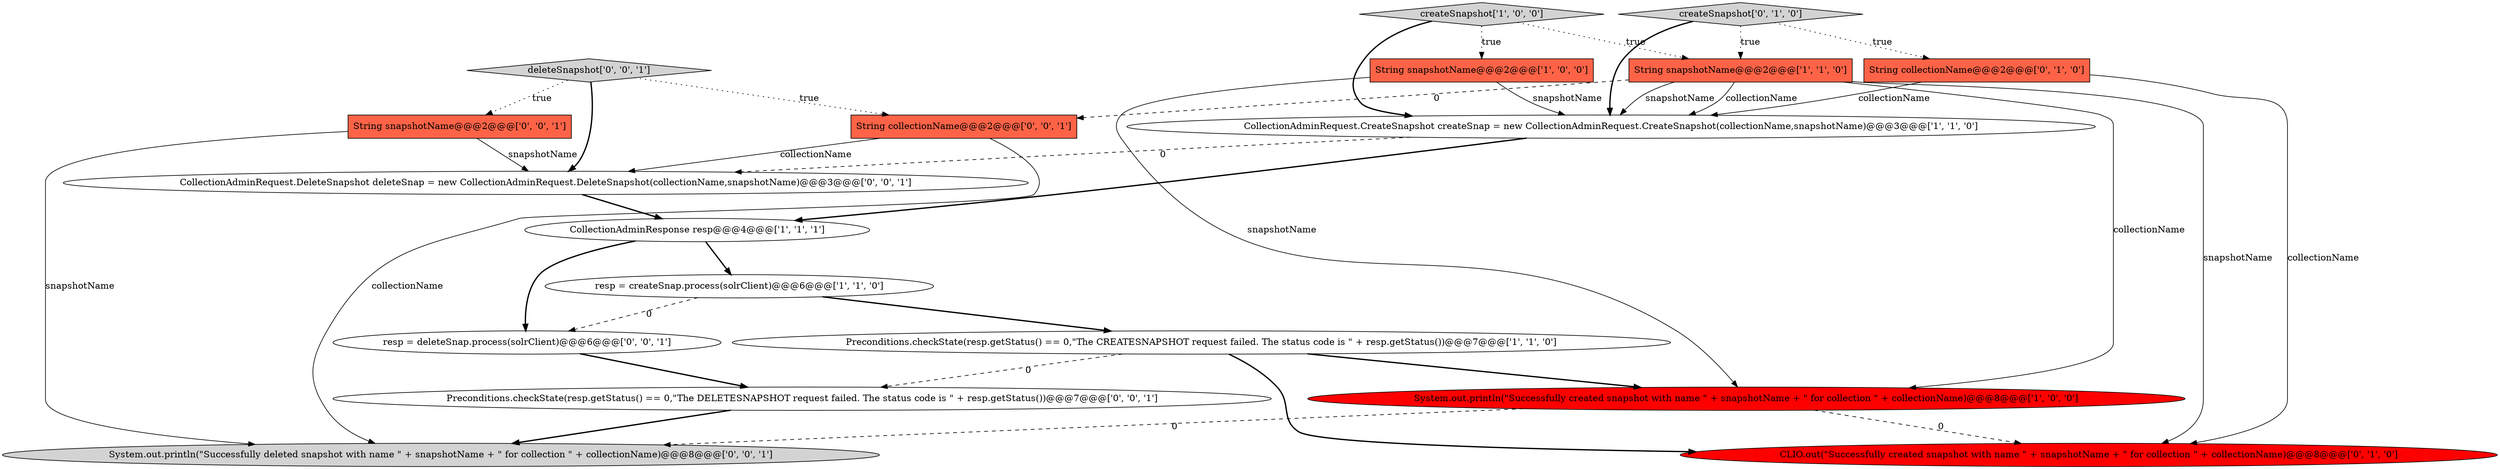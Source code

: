 digraph {
8 [style = filled, label = "CLIO.out(\"Successfully created snapshot with name \" + snapshotName + \" for collection \" + collectionName)@@@8@@@['0', '1', '0']", fillcolor = red, shape = ellipse image = "AAA1AAABBB2BBB"];
1 [style = filled, label = "String snapshotName@@@2@@@['1', '0', '0']", fillcolor = tomato, shape = box image = "AAA0AAABBB1BBB"];
13 [style = filled, label = "CollectionAdminRequest.DeleteSnapshot deleteSnap = new CollectionAdminRequest.DeleteSnapshot(collectionName,snapshotName)@@@3@@@['0', '0', '1']", fillcolor = white, shape = ellipse image = "AAA0AAABBB3BBB"];
15 [style = filled, label = "resp = deleteSnap.process(solrClient)@@@6@@@['0', '0', '1']", fillcolor = white, shape = ellipse image = "AAA0AAABBB3BBB"];
3 [style = filled, label = "String snapshotName@@@2@@@['1', '1', '0']", fillcolor = tomato, shape = box image = "AAA0AAABBB1BBB"];
7 [style = filled, label = "createSnapshot['1', '0', '0']", fillcolor = lightgray, shape = diamond image = "AAA0AAABBB1BBB"];
2 [style = filled, label = "Preconditions.checkState(resp.getStatus() == 0,\"The CREATESNAPSHOT request failed. The status code is \" + resp.getStatus())@@@7@@@['1', '1', '0']", fillcolor = white, shape = ellipse image = "AAA0AAABBB1BBB"];
9 [style = filled, label = "String collectionName@@@2@@@['0', '1', '0']", fillcolor = tomato, shape = box image = "AAA0AAABBB2BBB"];
5 [style = filled, label = "System.out.println(\"Successfully created snapshot with name \" + snapshotName + \" for collection \" + collectionName)@@@8@@@['1', '0', '0']", fillcolor = red, shape = ellipse image = "AAA1AAABBB1BBB"];
4 [style = filled, label = "CollectionAdminResponse resp@@@4@@@['1', '1', '1']", fillcolor = white, shape = ellipse image = "AAA0AAABBB1BBB"];
16 [style = filled, label = "String snapshotName@@@2@@@['0', '0', '1']", fillcolor = tomato, shape = box image = "AAA0AAABBB3BBB"];
11 [style = filled, label = "deleteSnapshot['0', '0', '1']", fillcolor = lightgray, shape = diamond image = "AAA0AAABBB3BBB"];
12 [style = filled, label = "System.out.println(\"Successfully deleted snapshot with name \" + snapshotName + \" for collection \" + collectionName)@@@8@@@['0', '0', '1']", fillcolor = lightgray, shape = ellipse image = "AAA0AAABBB3BBB"];
14 [style = filled, label = "Preconditions.checkState(resp.getStatus() == 0,\"The DELETESNAPSHOT request failed. The status code is \" + resp.getStatus())@@@7@@@['0', '0', '1']", fillcolor = white, shape = ellipse image = "AAA0AAABBB3BBB"];
17 [style = filled, label = "String collectionName@@@2@@@['0', '0', '1']", fillcolor = tomato, shape = box image = "AAA0AAABBB3BBB"];
10 [style = filled, label = "createSnapshot['0', '1', '0']", fillcolor = lightgray, shape = diamond image = "AAA0AAABBB2BBB"];
0 [style = filled, label = "resp = createSnap.process(solrClient)@@@6@@@['1', '1', '0']", fillcolor = white, shape = ellipse image = "AAA0AAABBB1BBB"];
6 [style = filled, label = "CollectionAdminRequest.CreateSnapshot createSnap = new CollectionAdminRequest.CreateSnapshot(collectionName,snapshotName)@@@3@@@['1', '1', '0']", fillcolor = white, shape = ellipse image = "AAA0AAABBB1BBB"];
5->12 [style = dashed, label="0"];
3->17 [style = dashed, label="0"];
15->14 [style = bold, label=""];
17->13 [style = solid, label="collectionName"];
3->6 [style = solid, label="snapshotName"];
0->2 [style = bold, label=""];
4->15 [style = bold, label=""];
11->17 [style = dotted, label="true"];
10->3 [style = dotted, label="true"];
0->15 [style = dashed, label="0"];
10->9 [style = dotted, label="true"];
10->6 [style = bold, label=""];
3->6 [style = solid, label="collectionName"];
3->8 [style = solid, label="snapshotName"];
4->0 [style = bold, label=""];
9->6 [style = solid, label="collectionName"];
6->4 [style = bold, label=""];
3->5 [style = solid, label="collectionName"];
6->13 [style = dashed, label="0"];
2->14 [style = dashed, label="0"];
7->3 [style = dotted, label="true"];
14->12 [style = bold, label=""];
11->13 [style = bold, label=""];
7->6 [style = bold, label=""];
1->6 [style = solid, label="snapshotName"];
11->16 [style = dotted, label="true"];
5->8 [style = dashed, label="0"];
17->12 [style = solid, label="collectionName"];
7->1 [style = dotted, label="true"];
1->5 [style = solid, label="snapshotName"];
16->13 [style = solid, label="snapshotName"];
9->8 [style = solid, label="collectionName"];
16->12 [style = solid, label="snapshotName"];
2->8 [style = bold, label=""];
2->5 [style = bold, label=""];
13->4 [style = bold, label=""];
}
